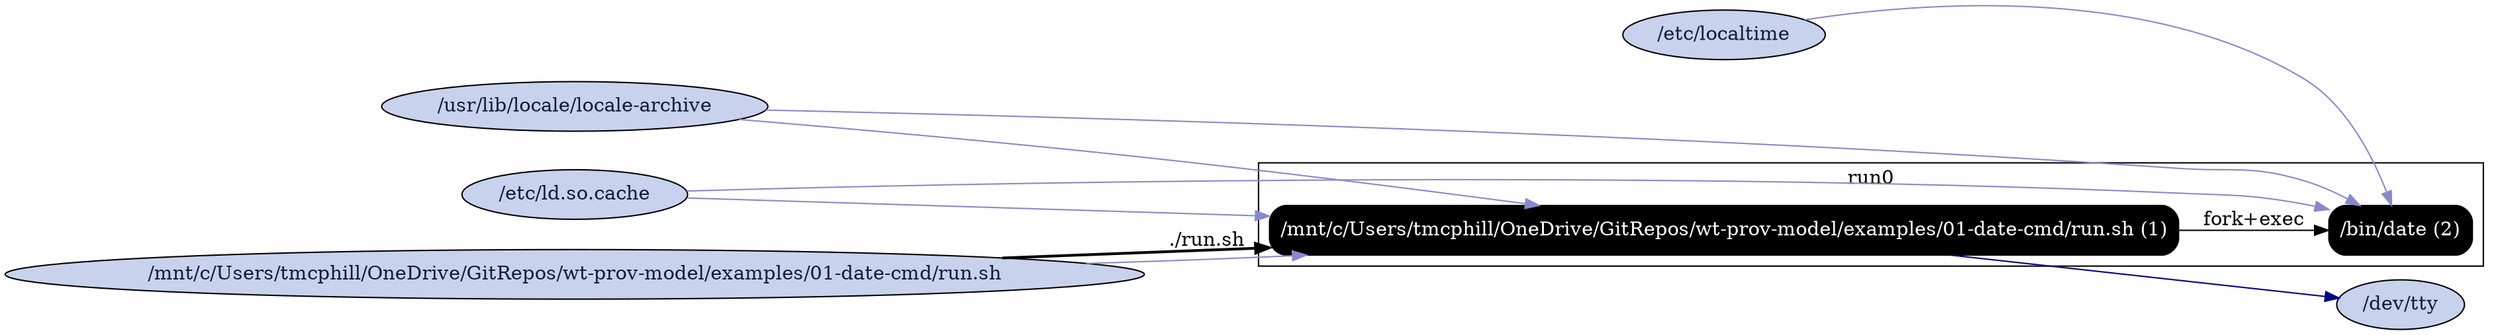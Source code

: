 digraph G {
    rankdir=LR;

    /* programs */
    node [shape=box fontcolor=white fillcolor=black style="filled,rounded"];
    subgraph cluster_run0 {
        label="run0";
        prog0 [label="/mnt/c/Users/tmcphill/OneDrive/GitRepos/wt-prov-model/examples/01-date-cmd/run.sh (1)"];
        prog1 [label="/bin/date (2)"];
        prog0 -> prog1 [label="fork+exec"];
    }

    node [shape=ellipse fontcolor="#131C39" fillcolor="#C9D2ED"];

    /* other files */
    "/dev/tty";
    "/etc/ld.so.cache";
    "/etc/localtime";
    "/mnt/c/Users/tmcphill/OneDrive/GitRepos/wt-prov-model/examples/01-date-cmd/run.sh";
    "/usr/lib/locale/locale-archive";

    "/mnt/c/Users/tmcphill/OneDrive/GitRepos/wt-prov-model/examples/01-date-cmd/run.sh" -> prog0 [style=bold, label="./run.sh"];
    "/etc/ld.so.cache" -> prog0 [color="#8888CC"];
    prog0 -> "/dev/tty" [color="#000088"];
    "/usr/lib/locale/locale-archive" -> prog0 [color="#8888CC"];
    "/mnt/c/Users/tmcphill/OneDrive/GitRepos/wt-prov-model/examples/01-date-cmd/run.sh" -> prog0 [color="#8888CC"];
    "/etc/ld.so.cache" -> prog1 [color="#8888CC"];
    "/usr/lib/locale/locale-archive" -> prog1 [color="#8888CC"];
    "/etc/localtime" -> prog1 [color="#8888CC"];
}
